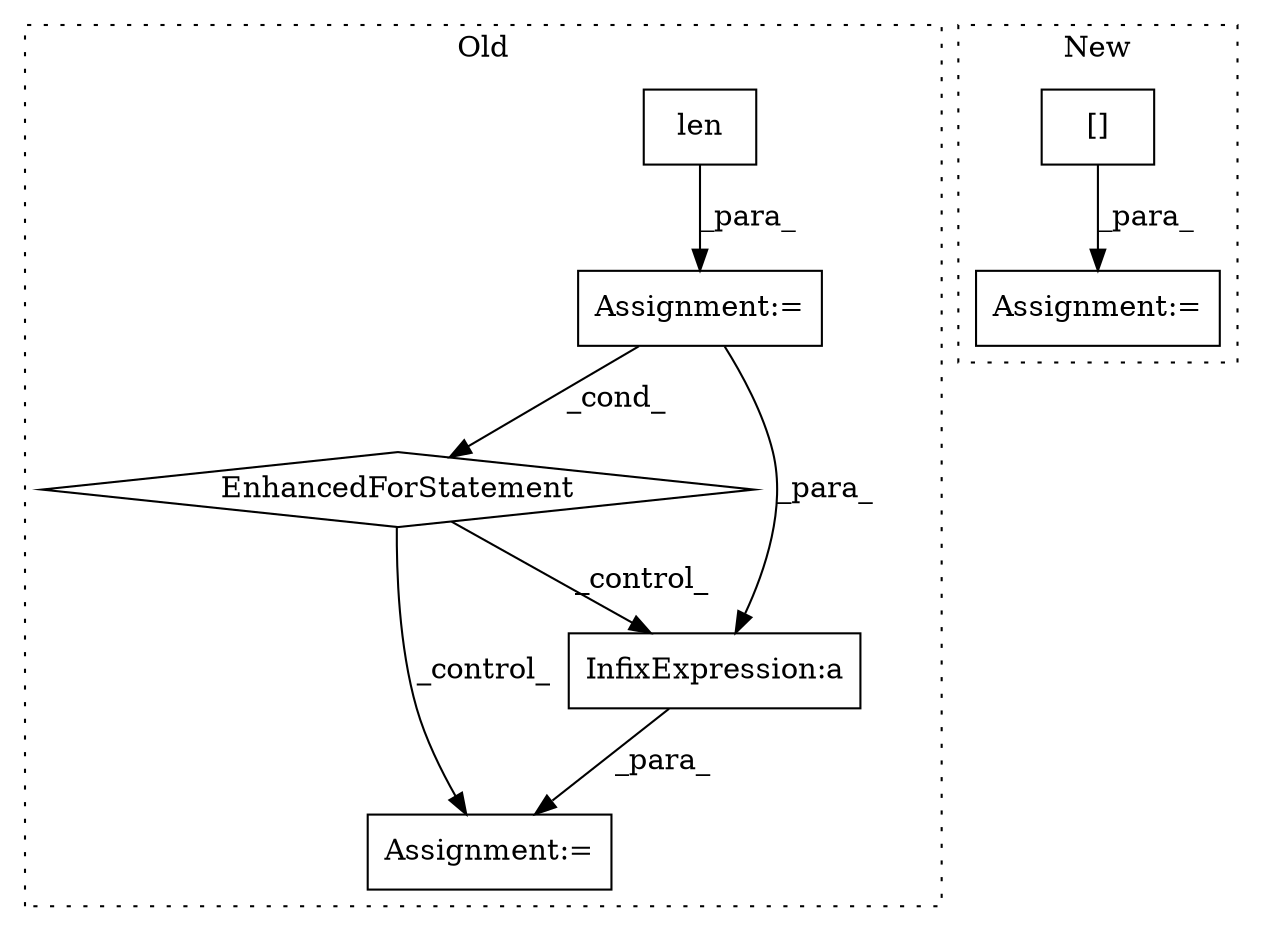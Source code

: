 digraph G {
subgraph cluster0 {
1 [label="EnhancedForStatement" a="70" s="3346,3451" l="57,2" shape="diamond"];
3 [label="Assignment:=" a="7" s="3346,3451" l="57,2" shape="box"];
5 [label="Assignment:=" a="7" s="3466" l="1" shape="box"];
6 [label="len" a="32" s="3429,3438" l="4,1" shape="box"];
7 [label="InfixExpression:a" a="27" s="3473" l="3" shape="box"];
label = "Old";
style="dotted";
}
subgraph cluster1 {
2 [label="[]" a="2" s="3725,3733" l="7,1" shape="box"];
4 [label="Assignment:=" a="7" s="3724" l="1" shape="box"];
label = "New";
style="dotted";
}
1 -> 5 [label="_control_"];
1 -> 7 [label="_control_"];
2 -> 4 [label="_para_"];
3 -> 7 [label="_para_"];
3 -> 1 [label="_cond_"];
6 -> 3 [label="_para_"];
7 -> 5 [label="_para_"];
}